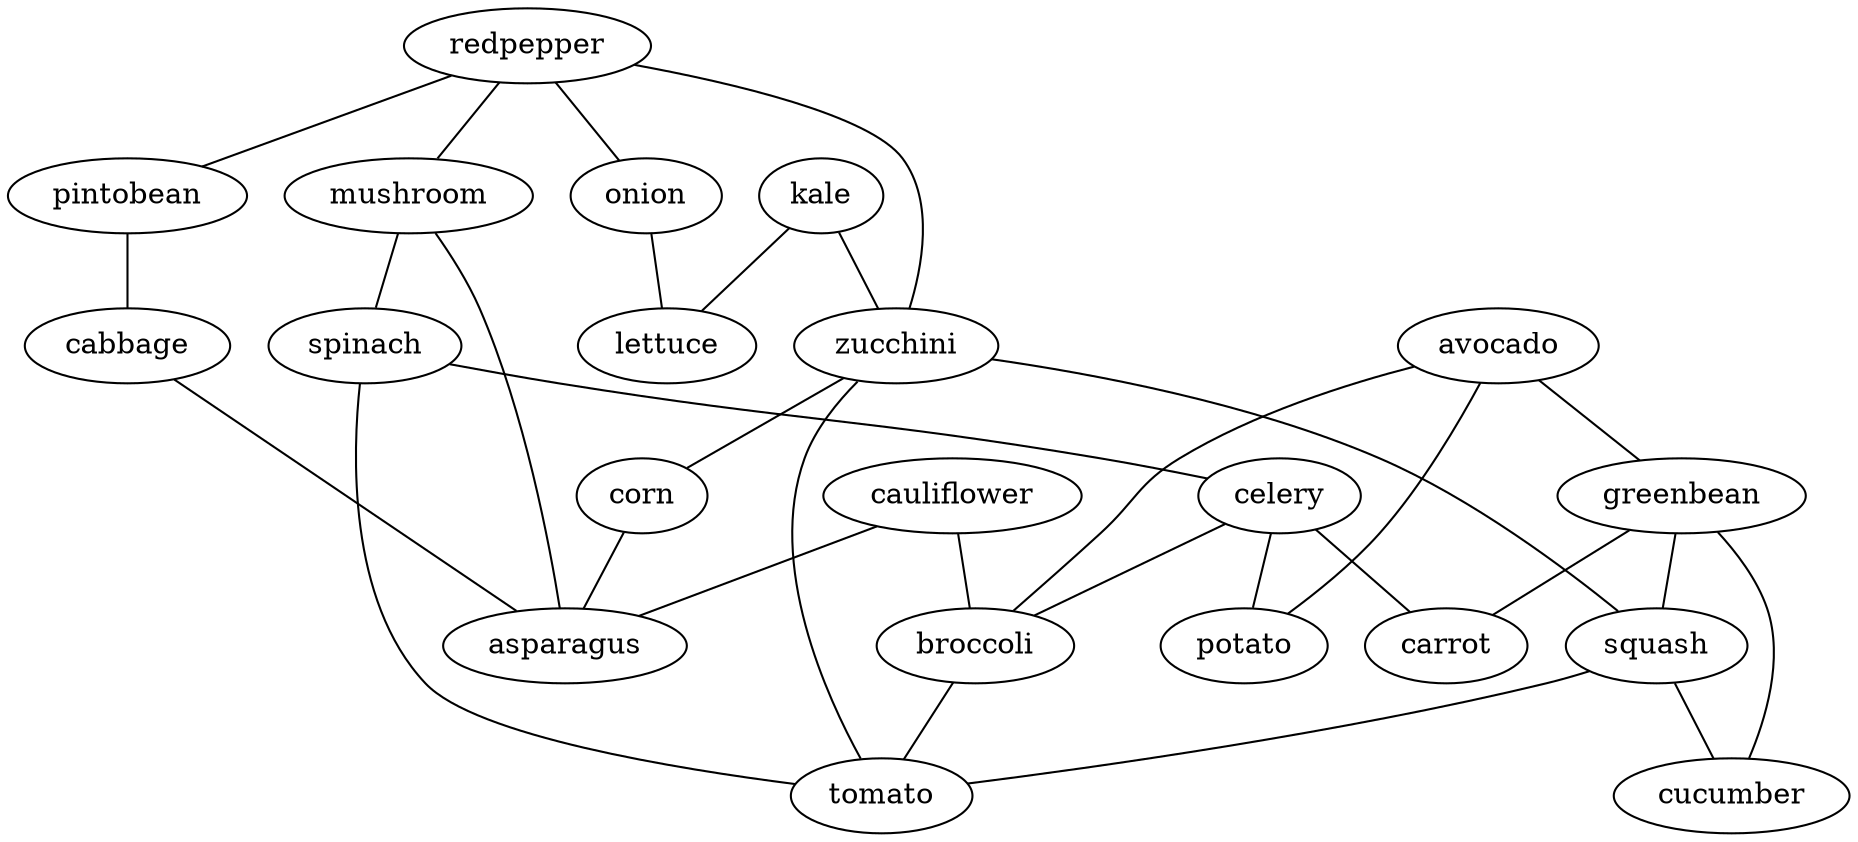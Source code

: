 strict graph G {
redpepper;
kale;
mushroom;
spinach;
avocado;
greenbean;
celery;
pintobean;
zucchini;
cauliflower;
corn;
squash;
cucumber;
cabbage;
broccoli;
tomato;
onion;
lettuce;
asparagus;
potato;
carrot;
redpepper -- onion  [weight=1];
redpepper -- zucchini  [weight=1];
redpepper -- mushroom  [weight=1];
redpepper -- pintobean  [weight=1];
kale -- lettuce  [weight=1];
kale -- zucchini  [weight=1];
mushroom -- asparagus  [weight=1];
mushroom -- spinach  [weight=1];
spinach -- celery  [weight=1];
spinach -- tomato  [weight=1];
avocado -- broccoli  [weight=1];
avocado -- greenbean  [weight=1];
avocado -- potato  [weight=1];
greenbean -- squash  [weight=1];
greenbean -- carrot  [weight=1];
greenbean -- cucumber  [weight=1];
celery -- broccoli  [weight=1];
celery -- carrot  [weight=1];
celery -- potato  [weight=1];
pintobean -- cabbage  [weight=1];
zucchini -- tomato  [weight=1];
zucchini -- corn  [weight=1];
zucchini -- squash  [weight=1];
cauliflower -- asparagus  [weight=1];
cauliflower -- broccoli  [weight=1];
corn -- asparagus  [weight=1];
squash -- tomato  [weight=1];
squash -- cucumber  [weight=1];
cabbage -- asparagus  [weight=1];
broccoli -- tomato  [weight=1];
onion -- lettuce  [weight=1];
}
